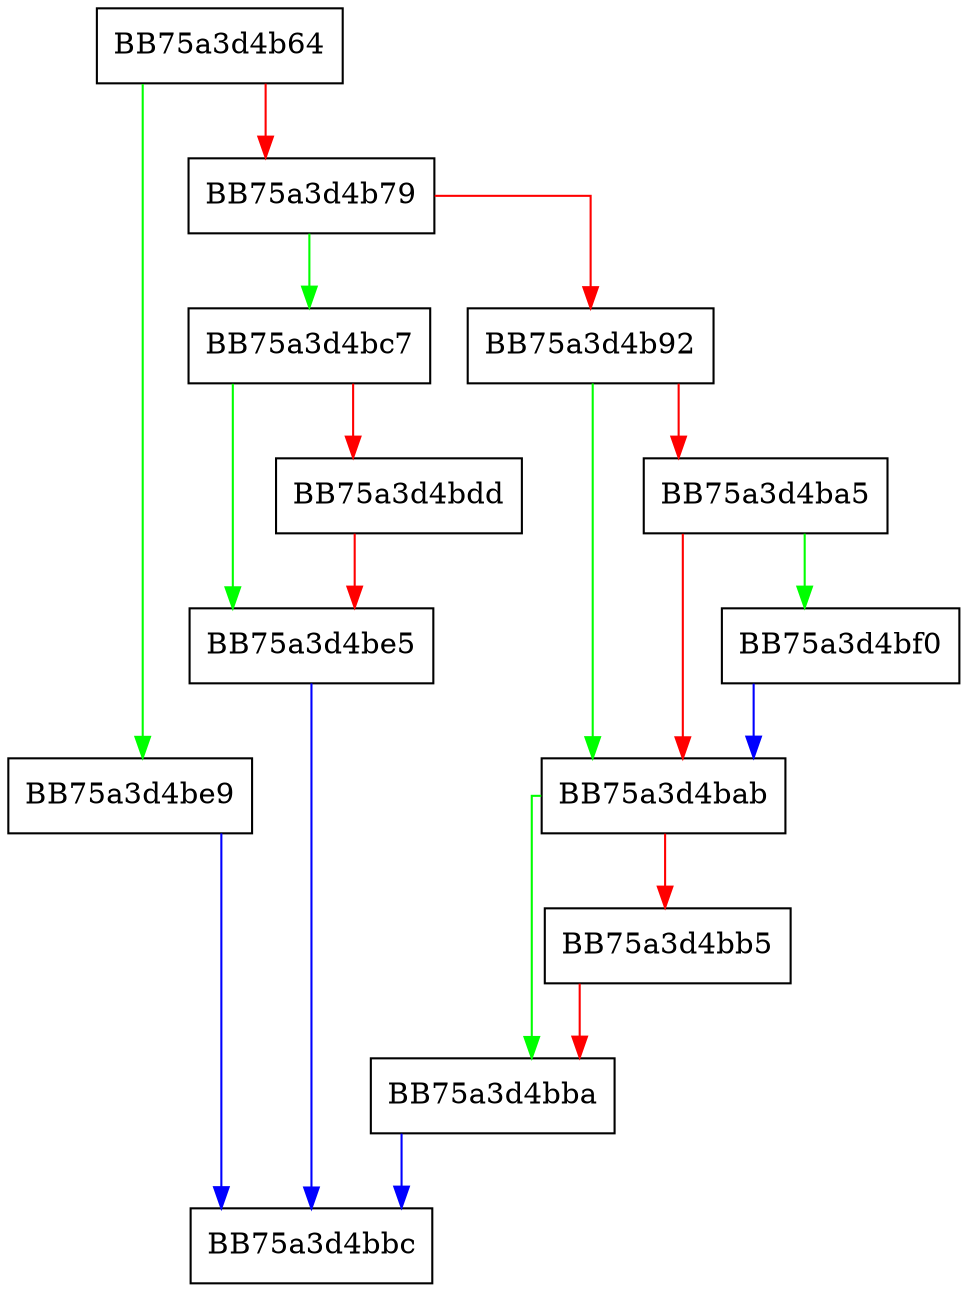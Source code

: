 digraph LoadPersistedData {
  node [shape="box"];
  graph [splines=ortho];
  BB75a3d4b64 -> BB75a3d4be9 [color="green"];
  BB75a3d4b64 -> BB75a3d4b79 [color="red"];
  BB75a3d4b79 -> BB75a3d4bc7 [color="green"];
  BB75a3d4b79 -> BB75a3d4b92 [color="red"];
  BB75a3d4b92 -> BB75a3d4bab [color="green"];
  BB75a3d4b92 -> BB75a3d4ba5 [color="red"];
  BB75a3d4ba5 -> BB75a3d4bf0 [color="green"];
  BB75a3d4ba5 -> BB75a3d4bab [color="red"];
  BB75a3d4bab -> BB75a3d4bba [color="green"];
  BB75a3d4bab -> BB75a3d4bb5 [color="red"];
  BB75a3d4bb5 -> BB75a3d4bba [color="red"];
  BB75a3d4bba -> BB75a3d4bbc [color="blue"];
  BB75a3d4bc7 -> BB75a3d4be5 [color="green"];
  BB75a3d4bc7 -> BB75a3d4bdd [color="red"];
  BB75a3d4bdd -> BB75a3d4be5 [color="red"];
  BB75a3d4be5 -> BB75a3d4bbc [color="blue"];
  BB75a3d4be9 -> BB75a3d4bbc [color="blue"];
  BB75a3d4bf0 -> BB75a3d4bab [color="blue"];
}